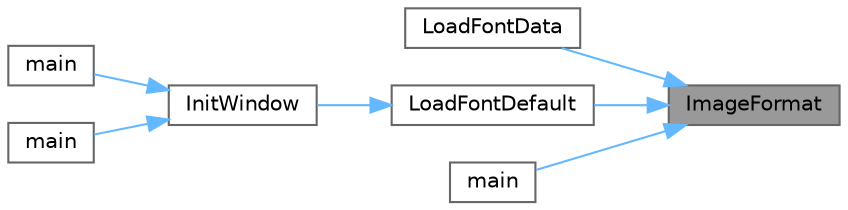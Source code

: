 digraph "ImageFormat"
{
 // LATEX_PDF_SIZE
  bgcolor="transparent";
  edge [fontname=Helvetica,fontsize=10,labelfontname=Helvetica,labelfontsize=10];
  node [fontname=Helvetica,fontsize=10,shape=box,height=0.2,width=0.4];
  rankdir="RL";
  Node1 [id="Node000001",label="ImageFormat",height=0.2,width=0.4,color="gray40", fillcolor="grey60", style="filled", fontcolor="black",tooltip=" "];
  Node1 -> Node2 [id="edge1_Node000001_Node000002",dir="back",color="steelblue1",style="solid",tooltip=" "];
  Node2 [id="Node000002",label="LoadFontData",height=0.2,width=0.4,color="grey40", fillcolor="white", style="filled",URL="$_old_2_classes_2lib_2raylib_2src_2text_8c.html#ac4e5cca734efa6ff74a3de541f4a7b2c",tooltip=" "];
  Node1 -> Node3 [id="edge2_Node000001_Node000003",dir="back",color="steelblue1",style="solid",tooltip=" "];
  Node3 [id="Node000003",label="LoadFontDefault",height=0.2,width=0.4,color="grey40", fillcolor="white", style="filled",URL="$_old_2_classes_2lib_2rtext_8c.html#a8484fb93b071180266b4e0a4c23fc296",tooltip=" "];
  Node3 -> Node4 [id="edge3_Node000003_Node000004",dir="back",color="steelblue1",style="solid",tooltip=" "];
  Node4 [id="Node000004",label="InitWindow",height=0.2,width=0.4,color="grey40", fillcolor="white", style="filled",URL="$_old_2_classes_2lib_2rcore_8c.html#a2af6e709619725fafcbc380a4924523e",tooltip=" "];
  Node4 -> Node5 [id="edge4_Node000004_Node000005",dir="back",color="steelblue1",style="solid",tooltip=" "];
  Node5 [id="Node000005",label="main",height=0.2,width=0.4,color="grey40", fillcolor="white", style="filled",URL="$lib_2_buttons_2src_2main_8cpp.html#ae66f6b31b5ad750f1fe042a706a4e3d4",tooltip=" "];
  Node4 -> Node6 [id="edge5_Node000004_Node000006",dir="back",color="steelblue1",style="solid",tooltip=" "];
  Node6 [id="Node000006",label="main",height=0.2,width=0.4,color="grey40", fillcolor="white", style="filled",URL="$_classes_2lib_2_raylib_erosion_standalone-main_2src_2main_8cpp.html#a840291bc02cba5474a4cb46a9b9566fe",tooltip=" "];
  Node1 -> Node7 [id="edge6_Node000001_Node000007",dir="back",color="steelblue1",style="solid",tooltip=" "];
  Node7 [id="Node000007",label="main",height=0.2,width=0.4,color="grey40", fillcolor="white", style="filled",URL="$main_8cpp.html#a840291bc02cba5474a4cb46a9b9566fe",tooltip=" "];
}
